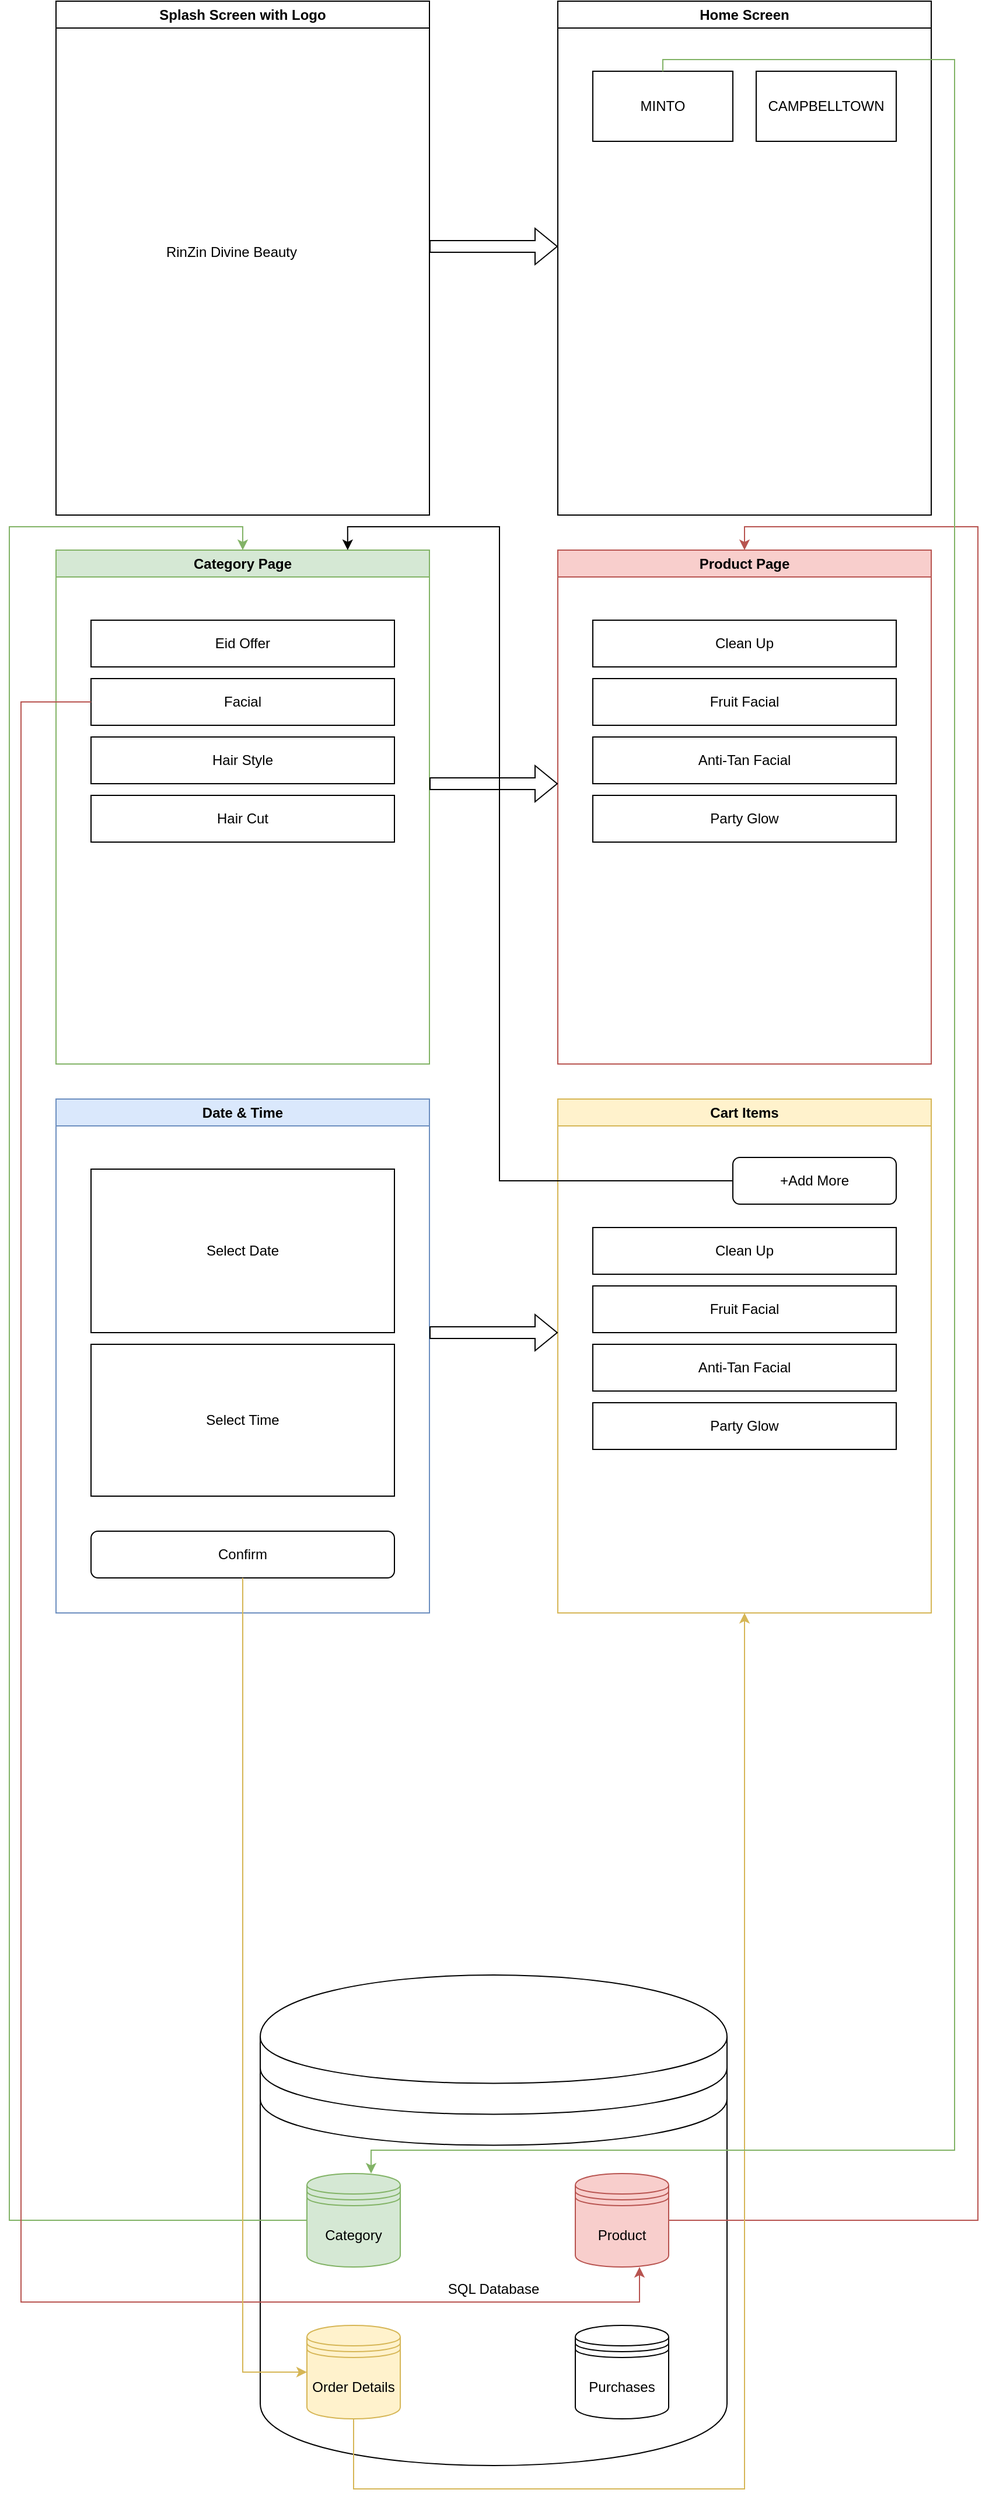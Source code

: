 <mxfile version="24.7.7">
  <diagram name="Page-1" id="w3RHZ2_j4D2kVHN4OV_M">
    <mxGraphModel dx="1399" dy="1865" grid="1" gridSize="10" guides="1" tooltips="1" connect="1" arrows="1" fold="1" page="1" pageScale="1" pageWidth="850" pageHeight="1100" math="0" shadow="0">
      <root>
        <mxCell id="0" />
        <mxCell id="1" parent="0" />
        <mxCell id="53jQ0BVINCxKonlIrl2N-1" value="SQL Database&lt;div&gt;&lt;br&gt;&lt;/div&gt;" style="shape=datastore;whiteSpace=wrap;html=1;" vertex="1" parent="1">
          <mxGeometry x="225" y="650" width="400" height="420" as="geometry" />
        </mxCell>
        <mxCell id="53jQ0BVINCxKonlIrl2N-27" style="edgeStyle=orthogonalEdgeStyle;rounded=0;orthogonalLoop=1;jettySize=auto;html=1;entryX=0.5;entryY=0;entryDx=0;entryDy=0;fillColor=#d5e8d4;strokeColor=#82b366;" edge="1" parent="1" source="53jQ0BVINCxKonlIrl2N-3" target="53jQ0BVINCxKonlIrl2N-19">
          <mxGeometry relative="1" as="geometry">
            <Array as="points">
              <mxPoint x="10" y="860" />
              <mxPoint x="10" y="-590" />
              <mxPoint x="210" y="-590" />
            </Array>
          </mxGeometry>
        </mxCell>
        <mxCell id="53jQ0BVINCxKonlIrl2N-3" value="Category" style="shape=datastore;whiteSpace=wrap;html=1;fillColor=#d5e8d4;strokeColor=#82b366;" vertex="1" parent="1">
          <mxGeometry x="265" y="820" width="80" height="80" as="geometry" />
        </mxCell>
        <mxCell id="53jQ0BVINCxKonlIrl2N-34" style="edgeStyle=orthogonalEdgeStyle;rounded=0;orthogonalLoop=1;jettySize=auto;html=1;entryX=0.5;entryY=0;entryDx=0;entryDy=0;fillColor=#f8cecc;strokeColor=#b85450;" edge="1" parent="1" source="53jQ0BVINCxKonlIrl2N-4" target="53jQ0BVINCxKonlIrl2N-29">
          <mxGeometry relative="1" as="geometry">
            <Array as="points">
              <mxPoint x="840" y="860" />
              <mxPoint x="840" y="-590" />
              <mxPoint x="640" y="-590" />
            </Array>
          </mxGeometry>
        </mxCell>
        <mxCell id="53jQ0BVINCxKonlIrl2N-4" value="Product" style="shape=datastore;whiteSpace=wrap;html=1;fillColor=#f8cecc;strokeColor=#b85450;" vertex="1" parent="1">
          <mxGeometry x="495" y="820" width="80" height="80" as="geometry" />
        </mxCell>
        <mxCell id="53jQ0BVINCxKonlIrl2N-55" style="edgeStyle=orthogonalEdgeStyle;rounded=0;orthogonalLoop=1;jettySize=auto;html=1;exitX=0.5;exitY=1;exitDx=0;exitDy=0;entryX=0.5;entryY=1;entryDx=0;entryDy=0;fillColor=#fff2cc;strokeColor=#d6b656;" edge="1" parent="1" source="53jQ0BVINCxKonlIrl2N-5" target="53jQ0BVINCxKonlIrl2N-43">
          <mxGeometry relative="1" as="geometry">
            <Array as="points">
              <mxPoint x="305" y="1090" />
              <mxPoint x="640" y="1090" />
            </Array>
          </mxGeometry>
        </mxCell>
        <mxCell id="53jQ0BVINCxKonlIrl2N-5" value="Order Details" style="shape=datastore;whiteSpace=wrap;html=1;fillColor=#fff2cc;strokeColor=#d6b656;" vertex="1" parent="1">
          <mxGeometry x="265" y="950" width="80" height="80" as="geometry" />
        </mxCell>
        <mxCell id="53jQ0BVINCxKonlIrl2N-7" value="Splash Screen with Logo" style="swimlane;whiteSpace=wrap;html=1;" vertex="1" parent="1">
          <mxGeometry x="50" y="-1040" width="320" height="440" as="geometry" />
        </mxCell>
        <mxCell id="53jQ0BVINCxKonlIrl2N-8" value="RinZin Divine Beauty" style="text;html=1;align=center;verticalAlign=middle;resizable=0;points=[];autosize=1;strokeColor=none;fillColor=none;" vertex="1" parent="53jQ0BVINCxKonlIrl2N-7">
          <mxGeometry x="80" y="200" width="140" height="30" as="geometry" />
        </mxCell>
        <mxCell id="53jQ0BVINCxKonlIrl2N-10" value="Home Screen" style="swimlane;whiteSpace=wrap;html=1;" vertex="1" parent="1">
          <mxGeometry x="480" y="-1040" width="320" height="440" as="geometry" />
        </mxCell>
        <mxCell id="53jQ0BVINCxKonlIrl2N-13" value="MINTO" style="whiteSpace=wrap;html=1;" vertex="1" parent="53jQ0BVINCxKonlIrl2N-10">
          <mxGeometry x="30" y="60" width="120" height="60" as="geometry" />
        </mxCell>
        <mxCell id="53jQ0BVINCxKonlIrl2N-14" value="CAMPBELLTOWN" style="whiteSpace=wrap;html=1;" vertex="1" parent="53jQ0BVINCxKonlIrl2N-10">
          <mxGeometry x="170" y="60" width="120" height="60" as="geometry" />
        </mxCell>
        <mxCell id="53jQ0BVINCxKonlIrl2N-12" value="" style="shape=flexArrow;endArrow=classic;html=1;rounded=0;" edge="1" parent="1">
          <mxGeometry width="50" height="50" relative="1" as="geometry">
            <mxPoint x="370" y="-830" as="sourcePoint" />
            <mxPoint x="480" y="-830" as="targetPoint" />
          </mxGeometry>
        </mxCell>
        <mxCell id="53jQ0BVINCxKonlIrl2N-15" style="edgeStyle=orthogonalEdgeStyle;rounded=0;orthogonalLoop=1;jettySize=auto;html=1;fillColor=#d5e8d4;strokeColor=#82b366;" edge="1" parent="1" source="53jQ0BVINCxKonlIrl2N-13">
          <mxGeometry relative="1" as="geometry">
            <mxPoint x="320" y="820" as="targetPoint" />
            <Array as="points">
              <mxPoint x="570" y="-990" />
              <mxPoint x="820" y="-990" />
              <mxPoint x="820" y="800" />
              <mxPoint x="320" y="800" />
              <mxPoint x="320" y="820" />
            </Array>
          </mxGeometry>
        </mxCell>
        <mxCell id="53jQ0BVINCxKonlIrl2N-19" value="Category Page" style="swimlane;whiteSpace=wrap;html=1;fillColor=#d5e8d4;strokeColor=#82b366;" vertex="1" parent="1">
          <mxGeometry x="50" y="-570" width="320" height="440" as="geometry" />
        </mxCell>
        <mxCell id="53jQ0BVINCxKonlIrl2N-20" value="Eid Offer" style="whiteSpace=wrap;html=1;" vertex="1" parent="53jQ0BVINCxKonlIrl2N-19">
          <mxGeometry x="30" y="60" width="260" height="40" as="geometry" />
        </mxCell>
        <mxCell id="53jQ0BVINCxKonlIrl2N-22" value="Hair Cut" style="whiteSpace=wrap;html=1;" vertex="1" parent="53jQ0BVINCxKonlIrl2N-19">
          <mxGeometry x="30" y="210" width="260" height="40" as="geometry" />
        </mxCell>
        <mxCell id="53jQ0BVINCxKonlIrl2N-23" value="Hair Style" style="whiteSpace=wrap;html=1;" vertex="1" parent="53jQ0BVINCxKonlIrl2N-19">
          <mxGeometry x="30" y="160" width="260" height="40" as="geometry" />
        </mxCell>
        <mxCell id="53jQ0BVINCxKonlIrl2N-24" value="Facial" style="whiteSpace=wrap;html=1;" vertex="1" parent="53jQ0BVINCxKonlIrl2N-19">
          <mxGeometry x="30" y="110" width="260" height="40" as="geometry" />
        </mxCell>
        <mxCell id="53jQ0BVINCxKonlIrl2N-26" style="edgeStyle=orthogonalEdgeStyle;rounded=0;orthogonalLoop=1;jettySize=auto;html=1;fillColor=#f8cecc;strokeColor=#b85450;" edge="1" parent="1" source="53jQ0BVINCxKonlIrl2N-24">
          <mxGeometry relative="1" as="geometry">
            <mxPoint x="550" y="900" as="targetPoint" />
            <Array as="points">
              <mxPoint x="20" y="-440" />
              <mxPoint x="20" y="930" />
              <mxPoint x="550" y="930" />
              <mxPoint x="550" y="900" />
            </Array>
          </mxGeometry>
        </mxCell>
        <mxCell id="53jQ0BVINCxKonlIrl2N-29" value="Product Page" style="swimlane;whiteSpace=wrap;html=1;fillColor=#f8cecc;strokeColor=#b85450;" vertex="1" parent="1">
          <mxGeometry x="480" y="-570" width="320" height="440" as="geometry" />
        </mxCell>
        <mxCell id="53jQ0BVINCxKonlIrl2N-30" value="Clean Up" style="whiteSpace=wrap;html=1;" vertex="1" parent="53jQ0BVINCxKonlIrl2N-29">
          <mxGeometry x="30" y="60" width="260" height="40" as="geometry" />
        </mxCell>
        <mxCell id="53jQ0BVINCxKonlIrl2N-31" value="Party Glow" style="whiteSpace=wrap;html=1;" vertex="1" parent="53jQ0BVINCxKonlIrl2N-29">
          <mxGeometry x="30" y="210" width="260" height="40" as="geometry" />
        </mxCell>
        <mxCell id="53jQ0BVINCxKonlIrl2N-32" value="Anti-Tan Facial" style="whiteSpace=wrap;html=1;" vertex="1" parent="53jQ0BVINCxKonlIrl2N-29">
          <mxGeometry x="30" y="160" width="260" height="40" as="geometry" />
        </mxCell>
        <mxCell id="53jQ0BVINCxKonlIrl2N-33" value="Fruit Facial" style="whiteSpace=wrap;html=1;" vertex="1" parent="53jQ0BVINCxKonlIrl2N-29">
          <mxGeometry x="30" y="110" width="260" height="40" as="geometry" />
        </mxCell>
        <mxCell id="53jQ0BVINCxKonlIrl2N-37" value="" style="shape=flexArrow;endArrow=classic;html=1;rounded=0;" edge="1" parent="1">
          <mxGeometry width="50" height="50" relative="1" as="geometry">
            <mxPoint x="370" y="-370" as="sourcePoint" />
            <mxPoint x="480" y="-370" as="targetPoint" />
          </mxGeometry>
        </mxCell>
        <mxCell id="53jQ0BVINCxKonlIrl2N-38" value="Date &amp;amp; Time" style="swimlane;whiteSpace=wrap;html=1;fillColor=#dae8fc;strokeColor=#6c8ebf;" vertex="1" parent="1">
          <mxGeometry x="50" y="-100" width="320" height="440" as="geometry" />
        </mxCell>
        <mxCell id="53jQ0BVINCxKonlIrl2N-39" value="Select Date" style="whiteSpace=wrap;html=1;" vertex="1" parent="53jQ0BVINCxKonlIrl2N-38">
          <mxGeometry x="30" y="60" width="260" height="140" as="geometry" />
        </mxCell>
        <mxCell id="53jQ0BVINCxKonlIrl2N-40" value="Select Time" style="whiteSpace=wrap;html=1;" vertex="1" parent="53jQ0BVINCxKonlIrl2N-38">
          <mxGeometry x="30" y="210" width="260" height="130" as="geometry" />
        </mxCell>
        <mxCell id="53jQ0BVINCxKonlIrl2N-50" value="Confirm" style="rounded=1;whiteSpace=wrap;html=1;" vertex="1" parent="53jQ0BVINCxKonlIrl2N-38">
          <mxGeometry x="30" y="370" width="260" height="40" as="geometry" />
        </mxCell>
        <mxCell id="53jQ0BVINCxKonlIrl2N-43" value="Cart Items" style="swimlane;whiteSpace=wrap;html=1;fillColor=#fff2cc;strokeColor=#d6b656;" vertex="1" parent="1">
          <mxGeometry x="480" y="-100" width="320" height="440" as="geometry" />
        </mxCell>
        <mxCell id="53jQ0BVINCxKonlIrl2N-44" value="Clean Up" style="whiteSpace=wrap;html=1;" vertex="1" parent="53jQ0BVINCxKonlIrl2N-43">
          <mxGeometry x="30" y="110" width="260" height="40" as="geometry" />
        </mxCell>
        <mxCell id="53jQ0BVINCxKonlIrl2N-45" value="Party Glow" style="whiteSpace=wrap;html=1;" vertex="1" parent="53jQ0BVINCxKonlIrl2N-43">
          <mxGeometry x="30" y="260" width="260" height="40" as="geometry" />
        </mxCell>
        <mxCell id="53jQ0BVINCxKonlIrl2N-46" value="Anti-Tan Facial" style="whiteSpace=wrap;html=1;" vertex="1" parent="53jQ0BVINCxKonlIrl2N-43">
          <mxGeometry x="30" y="210" width="260" height="40" as="geometry" />
        </mxCell>
        <mxCell id="53jQ0BVINCxKonlIrl2N-47" value="Fruit Facial" style="whiteSpace=wrap;html=1;" vertex="1" parent="53jQ0BVINCxKonlIrl2N-43">
          <mxGeometry x="30" y="160" width="260" height="40" as="geometry" />
        </mxCell>
        <mxCell id="53jQ0BVINCxKonlIrl2N-57" value="+Add More" style="rounded=1;whiteSpace=wrap;html=1;" vertex="1" parent="53jQ0BVINCxKonlIrl2N-43">
          <mxGeometry x="150" y="50" width="140" height="40" as="geometry" />
        </mxCell>
        <mxCell id="53jQ0BVINCxKonlIrl2N-48" value="" style="shape=flexArrow;endArrow=classic;html=1;rounded=0;" edge="1" parent="1">
          <mxGeometry width="50" height="50" relative="1" as="geometry">
            <mxPoint x="370" y="100" as="sourcePoint" />
            <mxPoint x="480" y="100" as="targetPoint" />
          </mxGeometry>
        </mxCell>
        <mxCell id="53jQ0BVINCxKonlIrl2N-51" value="Purchases" style="shape=datastore;whiteSpace=wrap;html=1;" vertex="1" parent="1">
          <mxGeometry x="495" y="950" width="80" height="80" as="geometry" />
        </mxCell>
        <mxCell id="53jQ0BVINCxKonlIrl2N-52" style="edgeStyle=orthogonalEdgeStyle;rounded=0;orthogonalLoop=1;jettySize=auto;html=1;entryX=0;entryY=0.5;entryDx=0;entryDy=0;fillColor=#fff2cc;strokeColor=#d6b656;" edge="1" parent="1" source="53jQ0BVINCxKonlIrl2N-50" target="53jQ0BVINCxKonlIrl2N-5">
          <mxGeometry relative="1" as="geometry" />
        </mxCell>
        <mxCell id="53jQ0BVINCxKonlIrl2N-58" style="edgeStyle=orthogonalEdgeStyle;rounded=0;orthogonalLoop=1;jettySize=auto;html=1;entryX=0.781;entryY=0;entryDx=0;entryDy=0;entryPerimeter=0;" edge="1" parent="1" source="53jQ0BVINCxKonlIrl2N-57" target="53jQ0BVINCxKonlIrl2N-19">
          <mxGeometry relative="1" as="geometry">
            <Array as="points">
              <mxPoint x="430" y="-30" />
              <mxPoint x="430" y="-590" />
              <mxPoint x="300" y="-590" />
            </Array>
          </mxGeometry>
        </mxCell>
      </root>
    </mxGraphModel>
  </diagram>
</mxfile>
